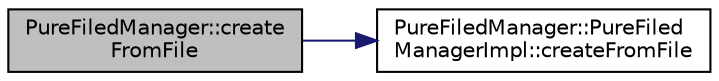 digraph "PureFiledManager::createFromFile"
{
 // LATEX_PDF_SIZE
  edge [fontname="Helvetica",fontsize="10",labelfontname="Helvetica",labelfontsize="10"];
  node [fontname="Helvetica",fontsize="10",shape=record];
  rankdir="LR";
  Node1 [label="PureFiledManager::create\lFromFile",height=0.2,width=0.4,color="black", fillcolor="grey75", style="filled", fontcolor="black",tooltip="Should create a new managed from the given file."];
  Node1 -> Node2 [color="midnightblue",fontsize="10",style="solid",fontname="Helvetica"];
  Node2 [label="PureFiledManager::PureFiled\lManagerImpl::createFromFile",height=0.2,width=0.4,color="black", fillcolor="white", style="filled",URL="$class_pure_filed_manager_1_1_pure_filed_manager_impl.html#ab0cd26262cbc26985d5b2e574e08fbbb",tooltip="Should create a new managed from the given file."];
}
